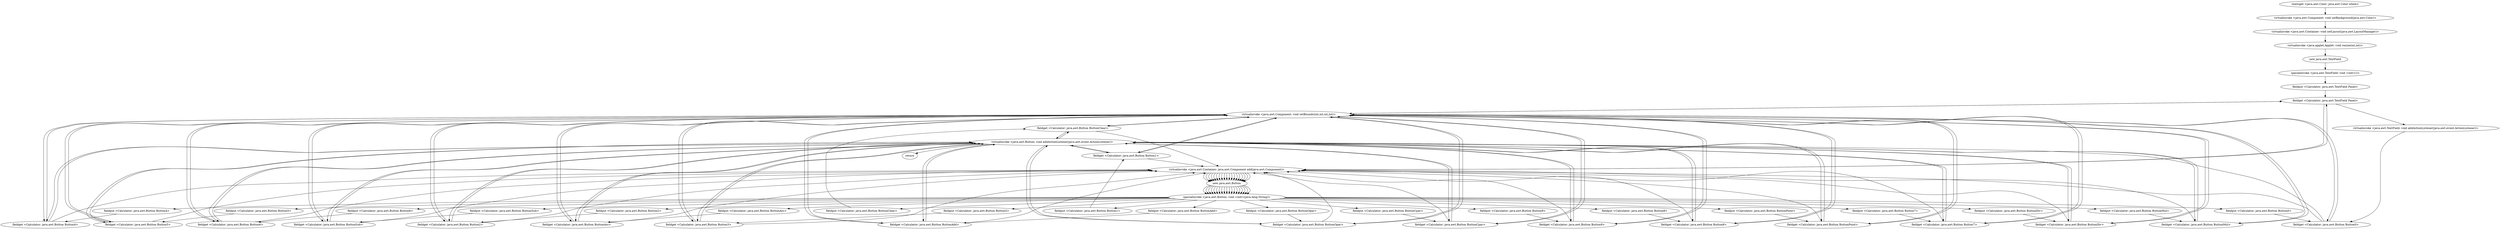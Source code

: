 digraph "" {
"staticget <java.awt.Color: java.awt.Color white>";
 "staticget <java.awt.Color: java.awt.Color white>"->"virtualinvoke <java.awt.Component: void setBackground(java.awt.Color)>";
 "virtualinvoke <java.awt.Component: void setBackground(java.awt.Color)>"->"virtualinvoke <java.awt.Container: void setLayout(java.awt.LayoutManager)>";
 "virtualinvoke <java.awt.Container: void setLayout(java.awt.LayoutManager)>"->"virtualinvoke <java.applet.Applet: void resize(int,int)>";
 "virtualinvoke <java.applet.Applet: void resize(int,int)>"->"new java.awt.TextField";
 "new java.awt.TextField"->"specialinvoke <java.awt.TextField: void <init>()>";
 "specialinvoke <java.awt.TextField: void <init>()>"->"fieldput <Calculator: java.awt.TextField Panel>";
 "fieldput <Calculator: java.awt.TextField Panel>"->"fieldget <Calculator: java.awt.TextField Panel>";
 "fieldget <Calculator: java.awt.TextField Panel>"->"virtualinvoke <java.awt.Component: void setBounds(int,int,int,int)>";
 "virtualinvoke <java.awt.Component: void setBounds(int,int,int,int)>"->"fieldget <Calculator: java.awt.TextField Panel>";
 "fieldget <Calculator: java.awt.TextField Panel>"->"virtualinvoke <java.awt.Container: java.awt.Component add(java.awt.Component)>";
 "virtualinvoke <java.awt.Container: java.awt.Component add(java.awt.Component)>"->"new java.awt.Button";
 "new java.awt.Button"->"specialinvoke <java.awt.Button: void <init>(java.lang.String)>";
 "specialinvoke <java.awt.Button: void <init>(java.lang.String)>"->"fieldput <Calculator: java.awt.Button Button0>";
 "fieldput <Calculator: java.awt.Button Button0>"->"fieldget <Calculator: java.awt.Button Button0>";
 "fieldget <Calculator: java.awt.Button Button0>"->"virtualinvoke <java.awt.Component: void setBounds(int,int,int,int)>";
 "virtualinvoke <java.awt.Component: void setBounds(int,int,int,int)>"->"fieldget <Calculator: java.awt.Button Button0>";
 "fieldget <Calculator: java.awt.Button Button0>"->"virtualinvoke <java.awt.Container: java.awt.Component add(java.awt.Component)>";
 "virtualinvoke <java.awt.Container: java.awt.Component add(java.awt.Component)>"->"new java.awt.Button";
 "new java.awt.Button"->"specialinvoke <java.awt.Button: void <init>(java.lang.String)>";
 "specialinvoke <java.awt.Button: void <init>(java.lang.String)>"->"fieldput <Calculator: java.awt.Button Button1>";
 "fieldput <Calculator: java.awt.Button Button1>"->"fieldget <Calculator: java.awt.Button Button1>";
 "fieldget <Calculator: java.awt.Button Button1>"->"virtualinvoke <java.awt.Component: void setBounds(int,int,int,int)>";
 "virtualinvoke <java.awt.Component: void setBounds(int,int,int,int)>"->"fieldget <Calculator: java.awt.Button Button1>";
 "fieldget <Calculator: java.awt.Button Button1>"->"virtualinvoke <java.awt.Container: java.awt.Component add(java.awt.Component)>";
 "virtualinvoke <java.awt.Container: java.awt.Component add(java.awt.Component)>"->"new java.awt.Button";
 "new java.awt.Button"->"specialinvoke <java.awt.Button: void <init>(java.lang.String)>";
 "specialinvoke <java.awt.Button: void <init>(java.lang.String)>"->"fieldput <Calculator: java.awt.Button Button2>";
 "fieldput <Calculator: java.awt.Button Button2>"->"fieldget <Calculator: java.awt.Button Button2>";
 "fieldget <Calculator: java.awt.Button Button2>"->"virtualinvoke <java.awt.Component: void setBounds(int,int,int,int)>";
 "virtualinvoke <java.awt.Component: void setBounds(int,int,int,int)>"->"fieldget <Calculator: java.awt.Button Button2>";
 "fieldget <Calculator: java.awt.Button Button2>"->"virtualinvoke <java.awt.Container: java.awt.Component add(java.awt.Component)>";
 "virtualinvoke <java.awt.Container: java.awt.Component add(java.awt.Component)>"->"new java.awt.Button";
 "new java.awt.Button"->"specialinvoke <java.awt.Button: void <init>(java.lang.String)>";
 "specialinvoke <java.awt.Button: void <init>(java.lang.String)>"->"fieldput <Calculator: java.awt.Button Button3>";
 "fieldput <Calculator: java.awt.Button Button3>"->"fieldget <Calculator: java.awt.Button Button3>";
 "fieldget <Calculator: java.awt.Button Button3>"->"virtualinvoke <java.awt.Component: void setBounds(int,int,int,int)>";
 "virtualinvoke <java.awt.Component: void setBounds(int,int,int,int)>"->"fieldget <Calculator: java.awt.Button Button3>";
 "fieldget <Calculator: java.awt.Button Button3>"->"virtualinvoke <java.awt.Container: java.awt.Component add(java.awt.Component)>";
 "virtualinvoke <java.awt.Container: java.awt.Component add(java.awt.Component)>"->"new java.awt.Button";
 "new java.awt.Button"->"specialinvoke <java.awt.Button: void <init>(java.lang.String)>";
 "specialinvoke <java.awt.Button: void <init>(java.lang.String)>"->"fieldput <Calculator: java.awt.Button Button4>";
 "fieldput <Calculator: java.awt.Button Button4>"->"fieldget <Calculator: java.awt.Button Button4>";
 "fieldget <Calculator: java.awt.Button Button4>"->"virtualinvoke <java.awt.Component: void setBounds(int,int,int,int)>";
 "virtualinvoke <java.awt.Component: void setBounds(int,int,int,int)>"->"fieldget <Calculator: java.awt.Button Button4>";
 "fieldget <Calculator: java.awt.Button Button4>"->"virtualinvoke <java.awt.Container: java.awt.Component add(java.awt.Component)>";
 "virtualinvoke <java.awt.Container: java.awt.Component add(java.awt.Component)>"->"new java.awt.Button";
 "new java.awt.Button"->"specialinvoke <java.awt.Button: void <init>(java.lang.String)>";
 "specialinvoke <java.awt.Button: void <init>(java.lang.String)>"->"fieldput <Calculator: java.awt.Button Button5>";
 "fieldput <Calculator: java.awt.Button Button5>"->"fieldget <Calculator: java.awt.Button Button5>";
 "fieldget <Calculator: java.awt.Button Button5>"->"virtualinvoke <java.awt.Component: void setBounds(int,int,int,int)>";
 "virtualinvoke <java.awt.Component: void setBounds(int,int,int,int)>"->"fieldget <Calculator: java.awt.Button Button5>";
 "fieldget <Calculator: java.awt.Button Button5>"->"virtualinvoke <java.awt.Container: java.awt.Component add(java.awt.Component)>";
 "virtualinvoke <java.awt.Container: java.awt.Component add(java.awt.Component)>"->"new java.awt.Button";
 "new java.awt.Button"->"specialinvoke <java.awt.Button: void <init>(java.lang.String)>";
 "specialinvoke <java.awt.Button: void <init>(java.lang.String)>"->"fieldput <Calculator: java.awt.Button Button6>";
 "fieldput <Calculator: java.awt.Button Button6>"->"fieldget <Calculator: java.awt.Button Button6>";
 "fieldget <Calculator: java.awt.Button Button6>"->"virtualinvoke <java.awt.Component: void setBounds(int,int,int,int)>";
 "virtualinvoke <java.awt.Component: void setBounds(int,int,int,int)>"->"fieldget <Calculator: java.awt.Button Button6>";
 "fieldget <Calculator: java.awt.Button Button6>"->"virtualinvoke <java.awt.Container: java.awt.Component add(java.awt.Component)>";
 "virtualinvoke <java.awt.Container: java.awt.Component add(java.awt.Component)>"->"new java.awt.Button";
 "new java.awt.Button"->"specialinvoke <java.awt.Button: void <init>(java.lang.String)>";
 "specialinvoke <java.awt.Button: void <init>(java.lang.String)>"->"fieldput <Calculator: java.awt.Button Button7>";
 "fieldput <Calculator: java.awt.Button Button7>"->"fieldget <Calculator: java.awt.Button Button7>";
 "fieldget <Calculator: java.awt.Button Button7>"->"virtualinvoke <java.awt.Component: void setBounds(int,int,int,int)>";
 "virtualinvoke <java.awt.Component: void setBounds(int,int,int,int)>"->"fieldget <Calculator: java.awt.Button Button7>";
 "fieldget <Calculator: java.awt.Button Button7>"->"virtualinvoke <java.awt.Container: java.awt.Component add(java.awt.Component)>";
 "virtualinvoke <java.awt.Container: java.awt.Component add(java.awt.Component)>"->"new java.awt.Button";
 "new java.awt.Button"->"specialinvoke <java.awt.Button: void <init>(java.lang.String)>";
 "specialinvoke <java.awt.Button: void <init>(java.lang.String)>"->"fieldput <Calculator: java.awt.Button Button8>";
 "fieldput <Calculator: java.awt.Button Button8>"->"fieldget <Calculator: java.awt.Button Button8>";
 "fieldget <Calculator: java.awt.Button Button8>"->"virtualinvoke <java.awt.Component: void setBounds(int,int,int,int)>";
 "virtualinvoke <java.awt.Component: void setBounds(int,int,int,int)>"->"fieldget <Calculator: java.awt.Button Button8>";
 "fieldget <Calculator: java.awt.Button Button8>"->"virtualinvoke <java.awt.Container: java.awt.Component add(java.awt.Component)>";
 "virtualinvoke <java.awt.Container: java.awt.Component add(java.awt.Component)>"->"new java.awt.Button";
 "new java.awt.Button"->"specialinvoke <java.awt.Button: void <init>(java.lang.String)>";
 "specialinvoke <java.awt.Button: void <init>(java.lang.String)>"->"fieldput <Calculator: java.awt.Button Button9>";
 "fieldput <Calculator: java.awt.Button Button9>"->"fieldget <Calculator: java.awt.Button Button9>";
 "fieldget <Calculator: java.awt.Button Button9>"->"virtualinvoke <java.awt.Component: void setBounds(int,int,int,int)>";
 "virtualinvoke <java.awt.Component: void setBounds(int,int,int,int)>"->"fieldget <Calculator: java.awt.Button Button9>";
 "fieldget <Calculator: java.awt.Button Button9>"->"virtualinvoke <java.awt.Container: java.awt.Component add(java.awt.Component)>";
 "virtualinvoke <java.awt.Container: java.awt.Component add(java.awt.Component)>"->"new java.awt.Button";
 "new java.awt.Button"->"specialinvoke <java.awt.Button: void <init>(java.lang.String)>";
 "specialinvoke <java.awt.Button: void <init>(java.lang.String)>"->"fieldput <Calculator: java.awt.Button ButtonDiv>";
 "fieldput <Calculator: java.awt.Button ButtonDiv>"->"fieldget <Calculator: java.awt.Button ButtonDiv>";
 "fieldget <Calculator: java.awt.Button ButtonDiv>"->"virtualinvoke <java.awt.Component: void setBounds(int,int,int,int)>";
 "virtualinvoke <java.awt.Component: void setBounds(int,int,int,int)>"->"fieldget <Calculator: java.awt.Button ButtonDiv>";
 "fieldget <Calculator: java.awt.Button ButtonDiv>"->"virtualinvoke <java.awt.Container: java.awt.Component add(java.awt.Component)>";
 "virtualinvoke <java.awt.Container: java.awt.Component add(java.awt.Component)>"->"new java.awt.Button";
 "new java.awt.Button"->"specialinvoke <java.awt.Button: void <init>(java.lang.String)>";
 "specialinvoke <java.awt.Button: void <init>(java.lang.String)>"->"fieldput <Calculator: java.awt.Button ButtonMul>";
 "fieldput <Calculator: java.awt.Button ButtonMul>"->"fieldget <Calculator: java.awt.Button ButtonMul>";
 "fieldget <Calculator: java.awt.Button ButtonMul>"->"virtualinvoke <java.awt.Component: void setBounds(int,int,int,int)>";
 "virtualinvoke <java.awt.Component: void setBounds(int,int,int,int)>"->"fieldget <Calculator: java.awt.Button ButtonMul>";
 "fieldget <Calculator: java.awt.Button ButtonMul>"->"virtualinvoke <java.awt.Container: java.awt.Component add(java.awt.Component)>";
 "virtualinvoke <java.awt.Container: java.awt.Component add(java.awt.Component)>"->"new java.awt.Button";
 "new java.awt.Button"->"specialinvoke <java.awt.Button: void <init>(java.lang.String)>";
 "specialinvoke <java.awt.Button: void <init>(java.lang.String)>"->"fieldput <Calculator: java.awt.Button ButtonAdd>";
 "fieldput <Calculator: java.awt.Button ButtonAdd>"->"fieldget <Calculator: java.awt.Button ButtonAdd>";
 "fieldget <Calculator: java.awt.Button ButtonAdd>"->"virtualinvoke <java.awt.Component: void setBounds(int,int,int,int)>";
 "virtualinvoke <java.awt.Component: void setBounds(int,int,int,int)>"->"fieldget <Calculator: java.awt.Button ButtonAdd>";
 "fieldget <Calculator: java.awt.Button ButtonAdd>"->"virtualinvoke <java.awt.Container: java.awt.Component add(java.awt.Component)>";
 "virtualinvoke <java.awt.Container: java.awt.Component add(java.awt.Component)>"->"new java.awt.Button";
 "new java.awt.Button"->"specialinvoke <java.awt.Button: void <init>(java.lang.String)>";
 "specialinvoke <java.awt.Button: void <init>(java.lang.String)>"->"fieldput <Calculator: java.awt.Button ButtonSub>";
 "fieldput <Calculator: java.awt.Button ButtonSub>"->"fieldget <Calculator: java.awt.Button ButtonSub>";
 "fieldget <Calculator: java.awt.Button ButtonSub>"->"virtualinvoke <java.awt.Component: void setBounds(int,int,int,int)>";
 "virtualinvoke <java.awt.Component: void setBounds(int,int,int,int)>"->"fieldget <Calculator: java.awt.Button ButtonSub>";
 "fieldget <Calculator: java.awt.Button ButtonSub>"->"virtualinvoke <java.awt.Container: java.awt.Component add(java.awt.Component)>";
 "virtualinvoke <java.awt.Container: java.awt.Component add(java.awt.Component)>"->"new java.awt.Button";
 "new java.awt.Button"->"specialinvoke <java.awt.Button: void <init>(java.lang.String)>";
 "specialinvoke <java.awt.Button: void <init>(java.lang.String)>"->"fieldput <Calculator: java.awt.Button ButtonAss>";
 "fieldput <Calculator: java.awt.Button ButtonAss>"->"fieldget <Calculator: java.awt.Button ButtonAss>";
 "fieldget <Calculator: java.awt.Button ButtonAss>"->"virtualinvoke <java.awt.Component: void setBounds(int,int,int,int)>";
 "virtualinvoke <java.awt.Component: void setBounds(int,int,int,int)>"->"fieldget <Calculator: java.awt.Button ButtonAss>";
 "fieldget <Calculator: java.awt.Button ButtonAss>"->"virtualinvoke <java.awt.Container: java.awt.Component add(java.awt.Component)>";
 "virtualinvoke <java.awt.Container: java.awt.Component add(java.awt.Component)>"->"new java.awt.Button";
 "new java.awt.Button"->"specialinvoke <java.awt.Button: void <init>(java.lang.String)>";
 "specialinvoke <java.awt.Button: void <init>(java.lang.String)>"->"fieldput <Calculator: java.awt.Button ButtonOpar>";
 "fieldput <Calculator: java.awt.Button ButtonOpar>"->"fieldget <Calculator: java.awt.Button ButtonOpar>";
 "fieldget <Calculator: java.awt.Button ButtonOpar>"->"virtualinvoke <java.awt.Component: void setBounds(int,int,int,int)>";
 "virtualinvoke <java.awt.Component: void setBounds(int,int,int,int)>"->"fieldget <Calculator: java.awt.Button ButtonOpar>";
 "fieldget <Calculator: java.awt.Button ButtonOpar>"->"virtualinvoke <java.awt.Container: java.awt.Component add(java.awt.Component)>";
 "virtualinvoke <java.awt.Container: java.awt.Component add(java.awt.Component)>"->"new java.awt.Button";
 "new java.awt.Button"->"specialinvoke <java.awt.Button: void <init>(java.lang.String)>";
 "specialinvoke <java.awt.Button: void <init>(java.lang.String)>"->"fieldput <Calculator: java.awt.Button ButtonCpar>";
 "fieldput <Calculator: java.awt.Button ButtonCpar>"->"fieldget <Calculator: java.awt.Button ButtonCpar>";
 "fieldget <Calculator: java.awt.Button ButtonCpar>"->"virtualinvoke <java.awt.Component: void setBounds(int,int,int,int)>";
 "virtualinvoke <java.awt.Component: void setBounds(int,int,int,int)>"->"fieldget <Calculator: java.awt.Button ButtonCpar>";
 "fieldget <Calculator: java.awt.Button ButtonCpar>"->"virtualinvoke <java.awt.Container: java.awt.Component add(java.awt.Component)>";
 "virtualinvoke <java.awt.Container: java.awt.Component add(java.awt.Component)>"->"new java.awt.Button";
 "new java.awt.Button"->"specialinvoke <java.awt.Button: void <init>(java.lang.String)>";
 "specialinvoke <java.awt.Button: void <init>(java.lang.String)>"->"fieldput <Calculator: java.awt.Button ButtonPoint>";
 "fieldput <Calculator: java.awt.Button ButtonPoint>"->"fieldget <Calculator: java.awt.Button ButtonPoint>";
 "fieldget <Calculator: java.awt.Button ButtonPoint>"->"virtualinvoke <java.awt.Component: void setBounds(int,int,int,int)>";
 "virtualinvoke <java.awt.Component: void setBounds(int,int,int,int)>"->"fieldget <Calculator: java.awt.Button ButtonPoint>";
 "fieldget <Calculator: java.awt.Button ButtonPoint>"->"virtualinvoke <java.awt.Container: java.awt.Component add(java.awt.Component)>";
 "virtualinvoke <java.awt.Container: java.awt.Component add(java.awt.Component)>"->"new java.awt.Button";
 "new java.awt.Button"->"specialinvoke <java.awt.Button: void <init>(java.lang.String)>";
 "specialinvoke <java.awt.Button: void <init>(java.lang.String)>"->"fieldput <Calculator: java.awt.Button ButtonClear>";
 "fieldput <Calculator: java.awt.Button ButtonClear>"->"fieldget <Calculator: java.awt.Button ButtonClear>";
 "fieldget <Calculator: java.awt.Button ButtonClear>"->"virtualinvoke <java.awt.Component: void setBounds(int,int,int,int)>";
 "virtualinvoke <java.awt.Component: void setBounds(int,int,int,int)>"->"fieldget <Calculator: java.awt.Button ButtonClear>";
 "fieldget <Calculator: java.awt.Button ButtonClear>"->"virtualinvoke <java.awt.Container: java.awt.Component add(java.awt.Component)>";
 "virtualinvoke <java.awt.Container: java.awt.Component add(java.awt.Component)>"->"fieldget <Calculator: java.awt.TextField Panel>";
 "fieldget <Calculator: java.awt.TextField Panel>"->"virtualinvoke <java.awt.TextField: void addActionListener(java.awt.event.ActionListener)>";
 "virtualinvoke <java.awt.TextField: void addActionListener(java.awt.event.ActionListener)>"->"fieldget <Calculator: java.awt.Button Button0>";
 "fieldget <Calculator: java.awt.Button Button0>"->"virtualinvoke <java.awt.Button: void addActionListener(java.awt.event.ActionListener)>";
 "virtualinvoke <java.awt.Button: void addActionListener(java.awt.event.ActionListener)>"->"fieldget <Calculator: java.awt.Button Button1>";
 "fieldget <Calculator: java.awt.Button Button1>"->"virtualinvoke <java.awt.Button: void addActionListener(java.awt.event.ActionListener)>";
 "virtualinvoke <java.awt.Button: void addActionListener(java.awt.event.ActionListener)>"->"fieldget <Calculator: java.awt.Button Button2>";
 "fieldget <Calculator: java.awt.Button Button2>"->"virtualinvoke <java.awt.Button: void addActionListener(java.awt.event.ActionListener)>";
 "virtualinvoke <java.awt.Button: void addActionListener(java.awt.event.ActionListener)>"->"fieldget <Calculator: java.awt.Button Button3>";
 "fieldget <Calculator: java.awt.Button Button3>"->"virtualinvoke <java.awt.Button: void addActionListener(java.awt.event.ActionListener)>";
 "virtualinvoke <java.awt.Button: void addActionListener(java.awt.event.ActionListener)>"->"fieldget <Calculator: java.awt.Button Button4>";
 "fieldget <Calculator: java.awt.Button Button4>"->"virtualinvoke <java.awt.Button: void addActionListener(java.awt.event.ActionListener)>";
 "virtualinvoke <java.awt.Button: void addActionListener(java.awt.event.ActionListener)>"->"fieldget <Calculator: java.awt.Button Button5>";
 "fieldget <Calculator: java.awt.Button Button5>"->"virtualinvoke <java.awt.Button: void addActionListener(java.awt.event.ActionListener)>";
 "virtualinvoke <java.awt.Button: void addActionListener(java.awt.event.ActionListener)>"->"fieldget <Calculator: java.awt.Button Button6>";
 "fieldget <Calculator: java.awt.Button Button6>"->"virtualinvoke <java.awt.Button: void addActionListener(java.awt.event.ActionListener)>";
 "virtualinvoke <java.awt.Button: void addActionListener(java.awt.event.ActionListener)>"->"fieldget <Calculator: java.awt.Button Button7>";
 "fieldget <Calculator: java.awt.Button Button7>"->"virtualinvoke <java.awt.Button: void addActionListener(java.awt.event.ActionListener)>";
 "virtualinvoke <java.awt.Button: void addActionListener(java.awt.event.ActionListener)>"->"fieldget <Calculator: java.awt.Button Button8>";
 "fieldget <Calculator: java.awt.Button Button8>"->"virtualinvoke <java.awt.Button: void addActionListener(java.awt.event.ActionListener)>";
 "virtualinvoke <java.awt.Button: void addActionListener(java.awt.event.ActionListener)>"->"fieldget <Calculator: java.awt.Button Button9>";
 "fieldget <Calculator: java.awt.Button Button9>"->"virtualinvoke <java.awt.Button: void addActionListener(java.awt.event.ActionListener)>";
 "virtualinvoke <java.awt.Button: void addActionListener(java.awt.event.ActionListener)>"->"fieldget <Calculator: java.awt.Button ButtonDiv>";
 "fieldget <Calculator: java.awt.Button ButtonDiv>"->"virtualinvoke <java.awt.Button: void addActionListener(java.awt.event.ActionListener)>";
 "virtualinvoke <java.awt.Button: void addActionListener(java.awt.event.ActionListener)>"->"fieldget <Calculator: java.awt.Button ButtonMul>";
 "fieldget <Calculator: java.awt.Button ButtonMul>"->"virtualinvoke <java.awt.Button: void addActionListener(java.awt.event.ActionListener)>";
 "virtualinvoke <java.awt.Button: void addActionListener(java.awt.event.ActionListener)>"->"fieldget <Calculator: java.awt.Button ButtonAdd>";
 "fieldget <Calculator: java.awt.Button ButtonAdd>"->"virtualinvoke <java.awt.Button: void addActionListener(java.awt.event.ActionListener)>";
 "virtualinvoke <java.awt.Button: void addActionListener(java.awt.event.ActionListener)>"->"fieldget <Calculator: java.awt.Button ButtonSub>";
 "fieldget <Calculator: java.awt.Button ButtonSub>"->"virtualinvoke <java.awt.Button: void addActionListener(java.awt.event.ActionListener)>";
 "virtualinvoke <java.awt.Button: void addActionListener(java.awt.event.ActionListener)>"->"fieldget <Calculator: java.awt.Button ButtonAss>";
 "fieldget <Calculator: java.awt.Button ButtonAss>"->"virtualinvoke <java.awt.Button: void addActionListener(java.awt.event.ActionListener)>";
 "virtualinvoke <java.awt.Button: void addActionListener(java.awt.event.ActionListener)>"->"fieldget <Calculator: java.awt.Button ButtonOpar>";
 "fieldget <Calculator: java.awt.Button ButtonOpar>"->"virtualinvoke <java.awt.Button: void addActionListener(java.awt.event.ActionListener)>";
 "virtualinvoke <java.awt.Button: void addActionListener(java.awt.event.ActionListener)>"->"fieldget <Calculator: java.awt.Button ButtonCpar>";
 "fieldget <Calculator: java.awt.Button ButtonCpar>"->"virtualinvoke <java.awt.Button: void addActionListener(java.awt.event.ActionListener)>";
 "virtualinvoke <java.awt.Button: void addActionListener(java.awt.event.ActionListener)>"->"fieldget <Calculator: java.awt.Button ButtonPoint>";
 "fieldget <Calculator: java.awt.Button ButtonPoint>"->"virtualinvoke <java.awt.Button: void addActionListener(java.awt.event.ActionListener)>";
 "virtualinvoke <java.awt.Button: void addActionListener(java.awt.event.ActionListener)>"->"fieldget <Calculator: java.awt.Button ButtonClear>";
 "fieldget <Calculator: java.awt.Button ButtonClear>"->"virtualinvoke <java.awt.Button: void addActionListener(java.awt.event.ActionListener)>";
 "virtualinvoke <java.awt.Button: void addActionListener(java.awt.event.ActionListener)>"->"return";
}

